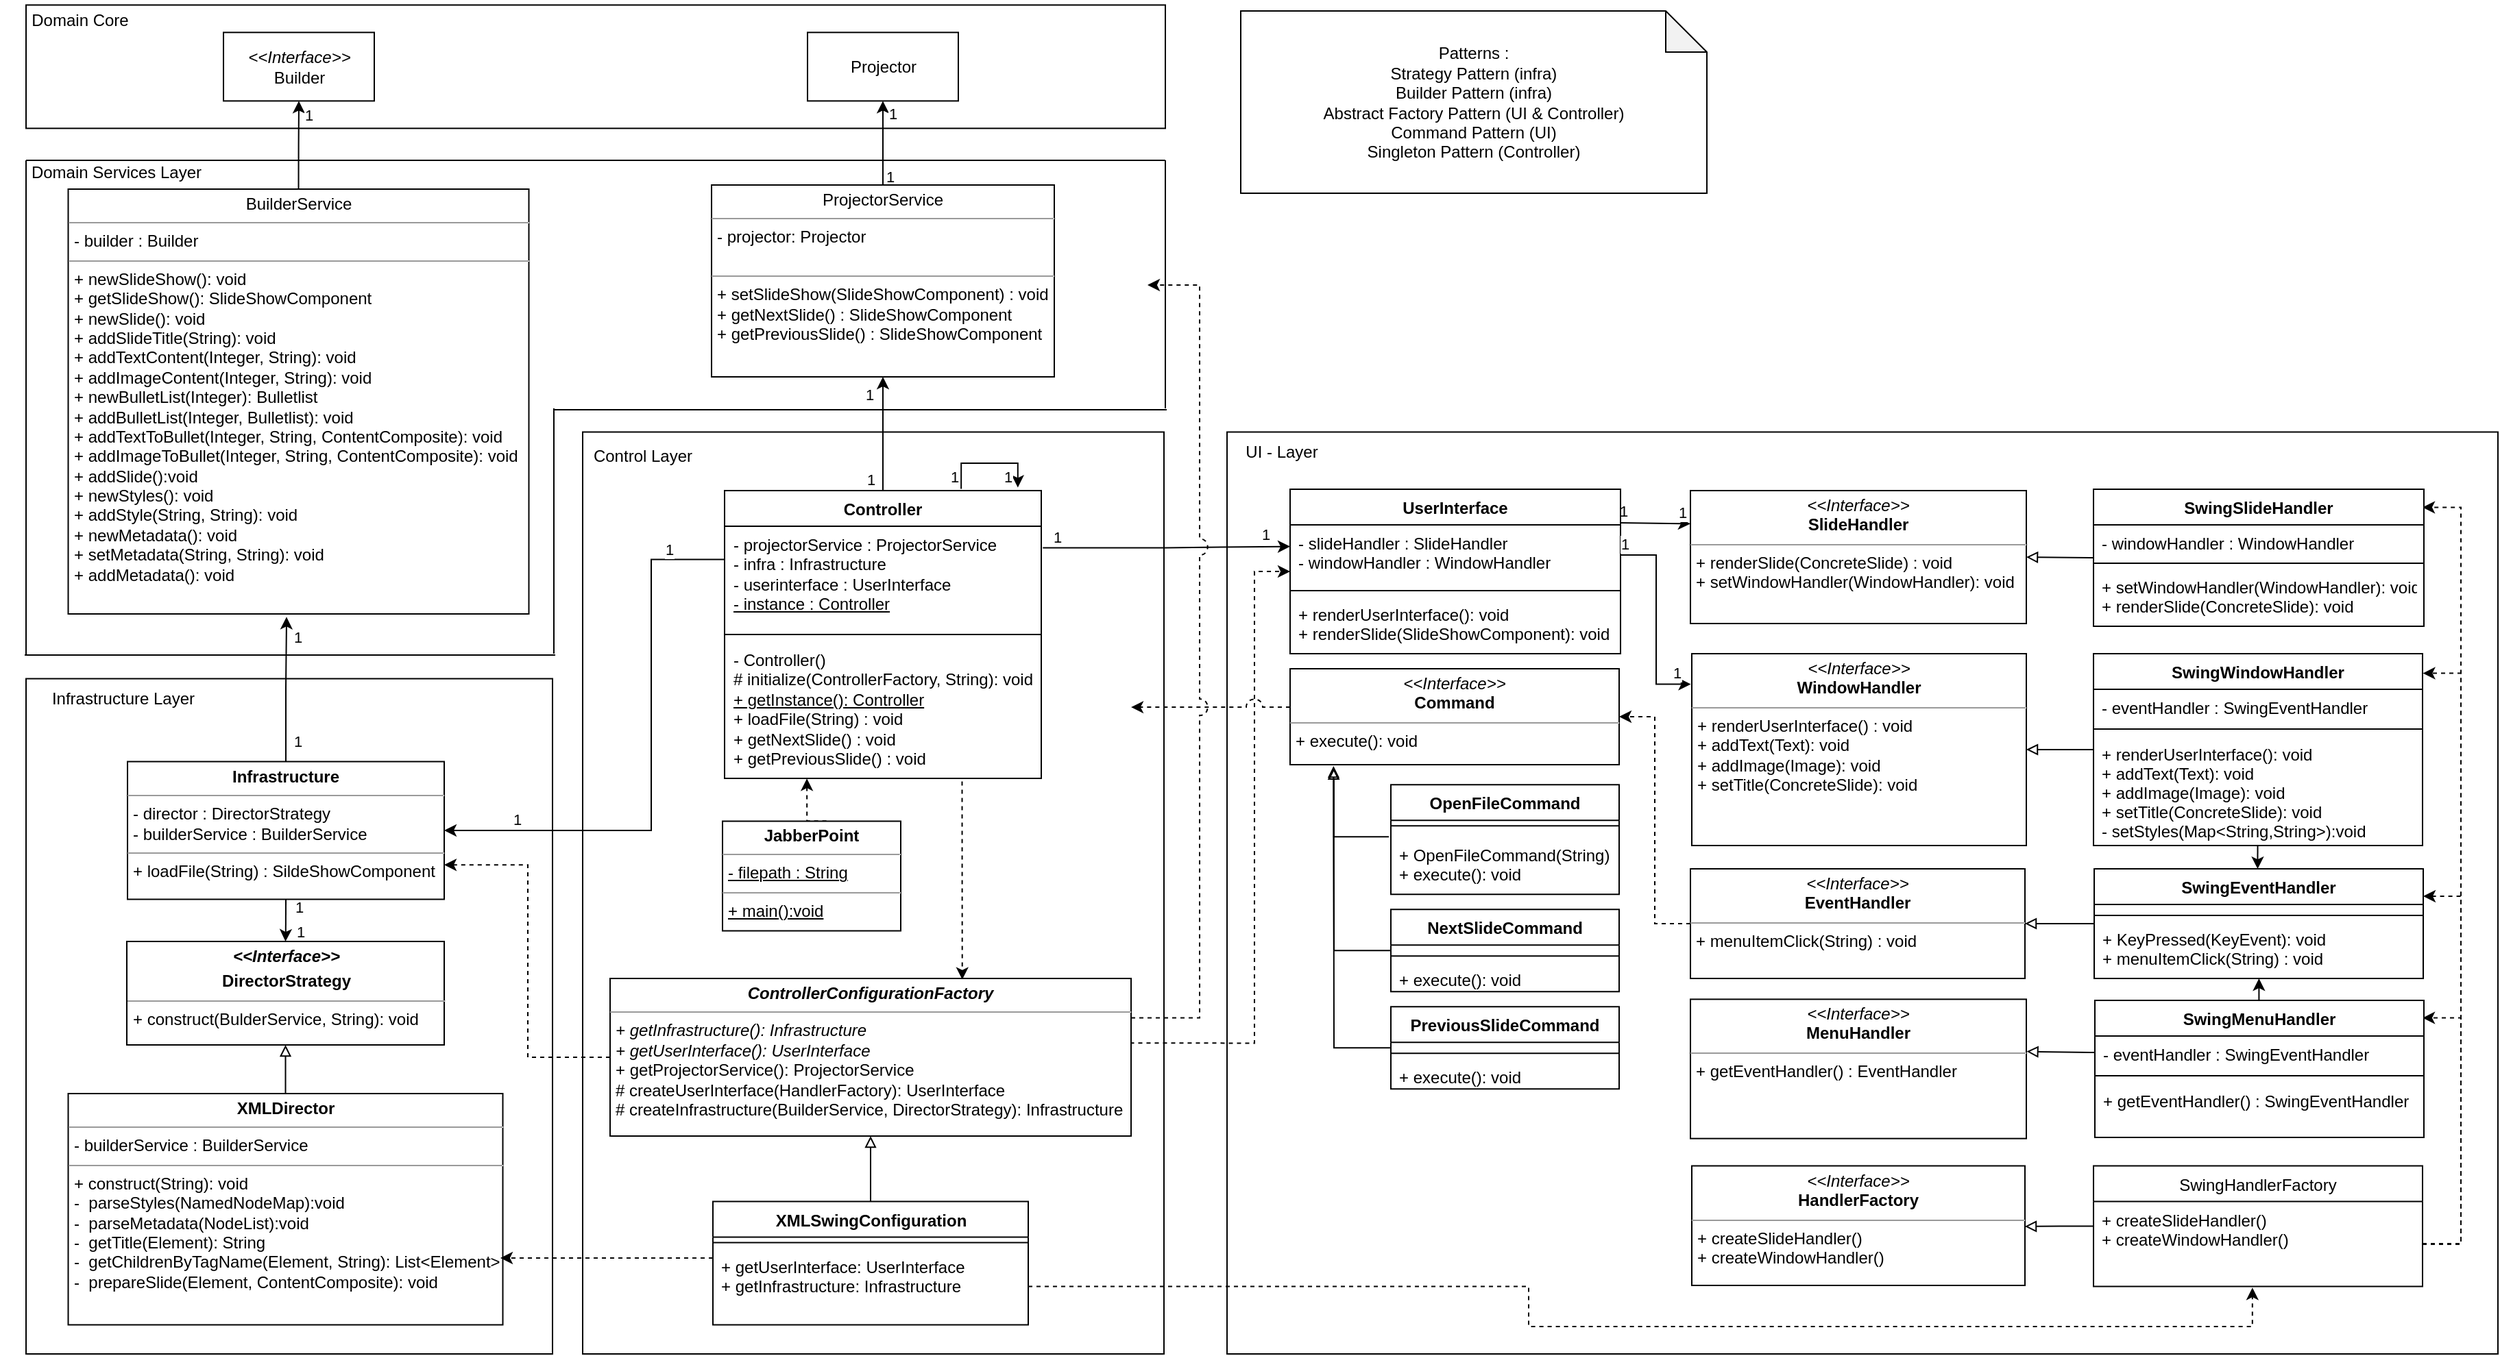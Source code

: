 <mxfile version="20.5.1" type="device"><diagram id="mF3JP67GUEm6fDHGaowB" name="Page-1"><mxGraphModel dx="2380" dy="1104" grid="1" gridSize="10" guides="1" tooltips="1" connect="1" arrows="1" fold="1" page="1" pageScale="1" pageWidth="1654" pageHeight="2336" math="0" shadow="0"><root><mxCell id="0"/><mxCell id="1" parent="0"/><mxCell id="utFskbSjJPzPxBJTLybc-5" value="" style="rounded=0;whiteSpace=wrap;html=1;" parent="1" vertex="1"><mxGeometry x="660" y="407.25" width="424" height="672.75" as="geometry"/></mxCell><mxCell id="5RUUczxLZr58IcCoSrDL-72" value="" style="rounded=0;whiteSpace=wrap;html=1;" parent="1" vertex="1"><mxGeometry x="1130" y="407.25" width="927" height="672.75" as="geometry"/></mxCell><mxCell id="5RUUczxLZr58IcCoSrDL-5" value="" style="rounded=0;whiteSpace=wrap;html=1;" parent="1" vertex="1"><mxGeometry x="254" y="95.67" width="831" height="90" as="geometry"/></mxCell><mxCell id="M1DCnOVMe1FgR4olCZar-16" value="" style="rounded=0;whiteSpace=wrap;html=1;" parent="1" vertex="1"><mxGeometry x="254" y="587.25" width="384" height="492.75" as="geometry"/></mxCell><mxCell id="if9F0GtxYKwciyiOkwO_-5" style="edgeStyle=orthogonalEdgeStyle;rounded=0;orthogonalLoop=1;jettySize=auto;html=1;entryX=0.474;entryY=1.007;entryDx=0;entryDy=0;exitX=0.5;exitY=0;exitDx=0;exitDy=0;entryPerimeter=0;" parent="1" source="M1DCnOVMe1FgR4olCZar-5" target="if9F0GtxYKwciyiOkwO_-2" edge="1"><mxGeometry relative="1" as="geometry"/></mxCell><mxCell id="utFskbSjJPzPxBJTLybc-41" value="1" style="edgeLabel;html=1;align=center;verticalAlign=middle;resizable=0;points=[];" parent="if9F0GtxYKwciyiOkwO_-5" vertex="1" connectable="0"><mxGeometry x="-0.713" relative="1" as="geometry"><mxPoint x="8" as="offset"/></mxGeometry></mxCell><mxCell id="utFskbSjJPzPxBJTLybc-42" value="1" style="edgeLabel;html=1;align=center;verticalAlign=middle;resizable=0;points=[];" parent="if9F0GtxYKwciyiOkwO_-5" vertex="1" connectable="0"><mxGeometry x="0.666" relative="1" as="geometry"><mxPoint x="8" y="-3" as="offset"/></mxGeometry></mxCell><mxCell id="9nQvy59TtEnE6RO0Bse6-16" style="edgeStyle=orthogonalEdgeStyle;rounded=0;orthogonalLoop=1;jettySize=auto;html=1;startArrow=none;startFill=0;endArrow=classic;endFill=1;exitX=0;exitY=0.328;exitDx=0;exitDy=0;entryX=1;entryY=0.5;entryDx=0;entryDy=0;exitPerimeter=0;" parent="1" source="M1DCnOVMe1FgR4olCZar-2" target="M1DCnOVMe1FgR4olCZar-5" edge="1"><mxGeometry relative="1" as="geometry"><Array as="points"><mxPoint x="710" y="500"/><mxPoint x="710" y="698"/></Array></mxGeometry></mxCell><mxCell id="utFskbSjJPzPxBJTLybc-22" value="1" style="edgeLabel;html=1;align=center;verticalAlign=middle;resizable=0;points=[];" parent="9nQvy59TtEnE6RO0Bse6-16" vertex="1" connectable="0"><mxGeometry x="-0.812" y="-1" relative="1" as="geometry"><mxPoint x="-3" y="-7" as="offset"/></mxGeometry></mxCell><mxCell id="utFskbSjJPzPxBJTLybc-23" value="1" style="edgeLabel;html=1;align=center;verticalAlign=middle;resizable=0;points=[];" parent="9nQvy59TtEnE6RO0Bse6-16" vertex="1" connectable="0"><mxGeometry x="0.737" relative="1" as="geometry"><mxPoint y="-8" as="offset"/></mxGeometry></mxCell><mxCell id="utFskbSjJPzPxBJTLybc-6" style="edgeStyle=orthogonalEdgeStyle;rounded=0;orthogonalLoop=1;jettySize=auto;html=1;entryX=0.5;entryY=1;entryDx=0;entryDy=0;endArrow=classic;endFill=1;exitX=0.5;exitY=0;exitDx=0;exitDy=0;" parent="1" source="M1DCnOVMe1FgR4olCZar-1" target="M1DCnOVMe1FgR4olCZar-18" edge="1"><mxGeometry relative="1" as="geometry"/></mxCell><mxCell id="utFskbSjJPzPxBJTLybc-43" value="1" style="edgeLabel;html=1;align=center;verticalAlign=middle;resizable=0;points=[];" parent="utFskbSjJPzPxBJTLybc-6" vertex="1" connectable="0"><mxGeometry x="-0.829" relative="1" as="geometry"><mxPoint x="-9" y="-1" as="offset"/></mxGeometry></mxCell><mxCell id="utFskbSjJPzPxBJTLybc-44" value="1" style="edgeLabel;html=1;align=center;verticalAlign=middle;resizable=0;points=[];" parent="utFskbSjJPzPxBJTLybc-6" vertex="1" connectable="0"><mxGeometry x="0.463" y="-1" relative="1" as="geometry"><mxPoint x="-11" y="-10" as="offset"/></mxGeometry></mxCell><mxCell id="JbOSwFMIoo-16J5oYQy2-57" style="edgeStyle=orthogonalEdgeStyle;rounded=0;jumpStyle=none;jumpSize=12;orthogonalLoop=1;jettySize=auto;html=1;entryX=0.676;entryY=0.007;entryDx=0;entryDy=0;dashed=1;startArrow=none;startFill=0;endArrow=classic;endFill=1;exitX=0.75;exitY=1.023;exitDx=0;exitDy=0;exitPerimeter=0;entryPerimeter=0;" parent="1" source="M1DCnOVMe1FgR4olCZar-4" target="utFskbSjJPzPxBJTLybc-76" edge="1"><mxGeometry relative="1" as="geometry"><Array as="points"><mxPoint x="937" y="732"/><mxPoint x="937" y="732"/></Array></mxGeometry></mxCell><mxCell id="M1DCnOVMe1FgR4olCZar-1" value="Controller" style="swimlane;fontStyle=1;align=center;verticalAlign=top;childLayout=stackLayout;horizontal=1;startSize=26;horizontalStack=0;resizeParent=1;resizeParentMax=0;resizeLast=0;collapsible=1;marginBottom=0;" parent="1" vertex="1"><mxGeometry x="763.5" y="450" width="231" height="210" as="geometry"/></mxCell><mxCell id="M1DCnOVMe1FgR4olCZar-2" value="- projectorService : ProjectorService&lt;br&gt;- infra : Infrastructure&lt;br&gt;- userinterface : UserInterface&lt;br&gt;&lt;u&gt;- instance : Controller&lt;/u&gt;" style="text;strokeColor=none;fillColor=none;align=left;verticalAlign=top;spacingLeft=4;spacingRight=4;overflow=hidden;rotatable=0;points=[[0,0.5],[1,0.5]];portConstraint=eastwest;fontStyle=0;html=1;" parent="M1DCnOVMe1FgR4olCZar-1" vertex="1"><mxGeometry y="26" width="231" height="74" as="geometry"/></mxCell><mxCell id="M1DCnOVMe1FgR4olCZar-3" value="" style="line;strokeWidth=1;fillColor=none;align=left;verticalAlign=middle;spacingTop=-1;spacingLeft=3;spacingRight=3;rotatable=0;labelPosition=right;points=[];portConstraint=eastwest;strokeColor=inherit;" parent="M1DCnOVMe1FgR4olCZar-1" vertex="1"><mxGeometry y="100" width="231" height="10" as="geometry"/></mxCell><mxCell id="M1DCnOVMe1FgR4olCZar-4" value="- Controller()&lt;br&gt;# initialize(ControllerFactory, String): void&lt;br&gt;&lt;u&gt;+ getInstance(): Controller&lt;/u&gt;&lt;br&gt;+ loadFile(String) : void&lt;br&gt;+ getNextSlide() : void&lt;br&gt;+ getPreviousSlide() : void" style="text;strokeColor=none;fillColor=none;align=left;verticalAlign=top;spacingLeft=4;spacingRight=4;overflow=hidden;rotatable=0;points=[[0,0.5],[1,0.5]];portConstraint=eastwest;html=1;" parent="M1DCnOVMe1FgR4olCZar-1" vertex="1"><mxGeometry y="110" width="231" height="100" as="geometry"/></mxCell><mxCell id="JbOSwFMIoo-16J5oYQy2-46" style="edgeStyle=orthogonalEdgeStyle;rounded=0;jumpStyle=arc;jumpSize=12;orthogonalLoop=1;jettySize=auto;html=1;entryX=0.5;entryY=0;entryDx=0;entryDy=0;startArrow=none;startFill=0;endArrow=classic;endFill=1;" parent="1" source="M1DCnOVMe1FgR4olCZar-5" target="if9F0GtxYKwciyiOkwO_-6" edge="1"><mxGeometry relative="1" as="geometry"/></mxCell><mxCell id="JbOSwFMIoo-16J5oYQy2-47" value="1" style="edgeLabel;html=1;align=center;verticalAlign=middle;resizable=0;points=[];" parent="JbOSwFMIoo-16J5oYQy2-46" vertex="1" connectable="0"><mxGeometry x="-0.66" relative="1" as="geometry"><mxPoint x="9" as="offset"/></mxGeometry></mxCell><mxCell id="JbOSwFMIoo-16J5oYQy2-48" value="1" style="edgeLabel;html=1;align=center;verticalAlign=middle;resizable=0;points=[];" parent="JbOSwFMIoo-16J5oYQy2-46" vertex="1" connectable="0"><mxGeometry x="0.558" relative="1" as="geometry"><mxPoint x="10" as="offset"/></mxGeometry></mxCell><mxCell id="M1DCnOVMe1FgR4olCZar-5" value="&lt;p style=&quot;margin:0px;margin-top:4px;text-align:center;&quot;&gt;&lt;b&gt;Infrastructure&lt;/b&gt;&lt;/p&gt;&lt;hr size=&quot;1&quot;&gt;&lt;p style=&quot;margin:0px;margin-left:4px;&quot;&gt;- director : DirectorStrategy&lt;br&gt;&lt;/p&gt;&lt;p style=&quot;margin:0px;margin-left:4px;&quot;&gt;- builderService : BuilderService&lt;br style=&quot;padding: 0px; margin: 0px;&quot;&gt;&lt;/p&gt;&lt;hr size=&quot;1&quot;&gt;&lt;p style=&quot;margin:0px;margin-left:4px;&quot;&gt;&lt;span style=&quot;background-color: initial;&quot;&gt;+ loadFile(String) : SildeShowComponent&lt;/span&gt;&lt;/p&gt;&lt;p style=&quot;margin:0px;margin-left:4px;&quot;&gt;&lt;br&gt;&lt;/p&gt;&lt;p style=&quot;margin:0px;margin-left:4px;&quot;&gt;&lt;br&gt;&lt;/p&gt;" style="verticalAlign=top;align=left;overflow=fill;fontSize=12;fontFamily=Helvetica;html=1;" parent="1" vertex="1"><mxGeometry x="328" y="647.75" width="231" height="100.5" as="geometry"/></mxCell><mxCell id="M1DCnOVMe1FgR4olCZar-17" value="Infrastructure Layer" style="text;html=1;strokeColor=none;fillColor=none;align=center;verticalAlign=middle;whiteSpace=wrap;rounded=0;" parent="1" vertex="1"><mxGeometry x="240" y="587.25" width="170" height="30" as="geometry"/></mxCell><mxCell id="M1DCnOVMe1FgR4olCZar-29" style="edgeStyle=orthogonalEdgeStyle;rounded=0;orthogonalLoop=1;jettySize=auto;html=1;endArrow=classic;endFill=1;exitX=0.5;exitY=0;exitDx=0;exitDy=0;entryX=0.5;entryY=1;entryDx=0;entryDy=0;" parent="1" source="M1DCnOVMe1FgR4olCZar-18" target="M1DCnOVMe1FgR4olCZar-28" edge="1"><mxGeometry relative="1" as="geometry"><Array as="points"/></mxGeometry></mxCell><mxCell id="utFskbSjJPzPxBJTLybc-58" value="1" style="edgeLabel;html=1;align=center;verticalAlign=middle;resizable=0;points=[];" parent="M1DCnOVMe1FgR4olCZar-29" vertex="1" connectable="0"><mxGeometry x="-0.719" relative="1" as="geometry"><mxPoint x="5" y="2" as="offset"/></mxGeometry></mxCell><mxCell id="utFskbSjJPzPxBJTLybc-59" value="1" style="edgeLabel;html=1;align=center;verticalAlign=middle;resizable=0;points=[];" parent="M1DCnOVMe1FgR4olCZar-29" vertex="1" connectable="0"><mxGeometry x="0.704" y="-1" relative="1" as="geometry"><mxPoint x="6" as="offset"/></mxGeometry></mxCell><mxCell id="M1DCnOVMe1FgR4olCZar-18" value="&lt;p style=&quot;margin:0px;margin-top:4px;text-align:center;&quot;&gt;ProjectorService&lt;/p&gt;&lt;hr size=&quot;1&quot;&gt;&lt;p style=&quot;margin:0px;margin-left:4px;&quot;&gt;- projector: Projector&lt;/p&gt;&lt;p style=&quot;margin:0px;margin-left:4px;&quot;&gt;&lt;br&gt;&lt;/p&gt;&lt;hr size=&quot;1&quot;&gt;&lt;p style=&quot;margin:0px;margin-left:4px;&quot;&gt;+ setSlideShow(SlideShowComponent) : void&lt;/p&gt;&lt;p style=&quot;margin:0px;margin-left:4px;&quot;&gt;+ getNextSlide() : SlideShowComponent&lt;/p&gt;&lt;p style=&quot;margin:0px;margin-left:4px;&quot;&gt;+ getPreviousSlide() : SlideShowComponent&lt;/p&gt;" style="verticalAlign=top;align=left;overflow=fill;fontSize=12;fontFamily=Helvetica;html=1;" parent="1" vertex="1"><mxGeometry x="754" y="227" width="250" height="140" as="geometry"/></mxCell><mxCell id="M1DCnOVMe1FgR4olCZar-27" value="Domain Services Layer" style="text;html=1;strokeColor=none;fillColor=none;align=center;verticalAlign=middle;whiteSpace=wrap;rounded=0;" parent="1" vertex="1"><mxGeometry x="235" y="203" width="170" height="30" as="geometry"/></mxCell><mxCell id="M1DCnOVMe1FgR4olCZar-28" value="Projector" style="html=1;" parent="1" vertex="1"><mxGeometry x="824" y="115.67" width="110" height="50" as="geometry"/></mxCell><mxCell id="5RUUczxLZr58IcCoSrDL-1" value="&lt;i&gt;&amp;lt;&amp;lt;Interface&amp;gt;&amp;gt;&lt;/i&gt;&lt;br&gt;Builder" style="html=1;" parent="1" vertex="1"><mxGeometry x="398" y="115.67" width="110" height="50" as="geometry"/></mxCell><mxCell id="5RUUczxLZr58IcCoSrDL-6" value="Domain Core" style="text;html=1;strokeColor=none;fillColor=none;align=center;verticalAlign=middle;whiteSpace=wrap;rounded=0;" parent="1" vertex="1"><mxGeometry x="246" y="92" width="95" height="30" as="geometry"/></mxCell><mxCell id="JbOSwFMIoo-16J5oYQy2-28" style="edgeStyle=orthogonalEdgeStyle;rounded=0;jumpStyle=arc;jumpSize=10;orthogonalLoop=1;jettySize=auto;html=1;entryX=0;entryY=0.25;entryDx=0;entryDy=0;startArrow=none;startFill=0;endArrow=classic;endFill=1;exitX=0.996;exitY=-0.034;exitDx=0;exitDy=0;exitPerimeter=0;" parent="1" source="5RUUczxLZr58IcCoSrDL-8" target="9nQvy59TtEnE6RO0Bse6-22" edge="1"><mxGeometry relative="1" as="geometry"/></mxCell><mxCell id="JbOSwFMIoo-16J5oYQy2-29" value="1" style="edgeLabel;html=1;align=center;verticalAlign=middle;resizable=0;points=[];" parent="JbOSwFMIoo-16J5oYQy2-28" vertex="1" connectable="0"><mxGeometry x="-0.831" y="1" relative="1" as="geometry"><mxPoint x="-2" y="-8" as="offset"/></mxGeometry></mxCell><mxCell id="JbOSwFMIoo-16J5oYQy2-30" value="1" style="edgeLabel;html=1;align=center;verticalAlign=middle;resizable=0;points=[];" parent="JbOSwFMIoo-16J5oYQy2-28" vertex="1" connectable="0"><mxGeometry x="0.646" relative="1" as="geometry"><mxPoint x="3" y="-9" as="offset"/></mxGeometry></mxCell><mxCell id="5RUUczxLZr58IcCoSrDL-7" value="UserInterface" style="swimlane;fontStyle=1;align=center;verticalAlign=top;childLayout=stackLayout;horizontal=1;startSize=26;horizontalStack=0;resizeParent=1;resizeParentMax=0;resizeLast=0;collapsible=1;marginBottom=0;" parent="1" vertex="1"><mxGeometry x="1176" y="449" width="241" height="120" as="geometry"/></mxCell><mxCell id="5RUUczxLZr58IcCoSrDL-8" value="- slideHandler : SlideHandler&#10;- windowHandler : WindowHandler" style="text;strokeColor=none;fillColor=none;align=left;verticalAlign=top;spacingLeft=4;spacingRight=4;overflow=hidden;rotatable=0;points=[[0,0.5],[1,0.5]];portConstraint=eastwest;" parent="5RUUczxLZr58IcCoSrDL-7" vertex="1"><mxGeometry y="26" width="241" height="44" as="geometry"/></mxCell><mxCell id="5RUUczxLZr58IcCoSrDL-9" value="" style="line;strokeWidth=1;fillColor=none;align=left;verticalAlign=middle;spacingTop=-1;spacingLeft=3;spacingRight=3;rotatable=0;labelPosition=right;points=[];portConstraint=eastwest;strokeColor=inherit;" parent="5RUUczxLZr58IcCoSrDL-7" vertex="1"><mxGeometry y="70" width="241" height="8" as="geometry"/></mxCell><mxCell id="5RUUczxLZr58IcCoSrDL-10" value="+ renderUserInterface(): void&#10;+ renderSlide(SlideShowComponent): void" style="text;strokeColor=none;fillColor=none;align=left;verticalAlign=top;spacingLeft=4;spacingRight=4;overflow=hidden;rotatable=0;points=[[0,0.5],[1,0.5]];portConstraint=eastwest;" parent="5RUUczxLZr58IcCoSrDL-7" vertex="1"><mxGeometry y="78" width="241" height="42" as="geometry"/></mxCell><mxCell id="5RUUczxLZr58IcCoSrDL-21" style="edgeStyle=orthogonalEdgeStyle;rounded=0;orthogonalLoop=1;jettySize=auto;html=1;entryX=1;entryY=0.5;entryDx=0;entryDy=0;endArrow=classic;endFill=1;exitX=0;exitY=0.5;exitDx=0;exitDy=0;dashed=1;" parent="1" source="9nQvy59TtEnE6RO0Bse6-23" target="5RUUczxLZr58IcCoSrDL-20" edge="1"><mxGeometry relative="1" as="geometry"><mxPoint x="1396.5" y="1146.88" as="sourcePoint"/></mxGeometry></mxCell><mxCell id="5RUUczxLZr58IcCoSrDL-51" style="edgeStyle=orthogonalEdgeStyle;rounded=0;orthogonalLoop=1;jettySize=auto;html=1;entryX=1;entryY=0.5;entryDx=0;entryDy=0;startArrow=none;startFill=0;endArrow=block;endFill=0;" parent="1" source="5RUUczxLZr58IcCoSrDL-15" target="9nQvy59TtEnE6RO0Bse6-23" edge="1"><mxGeometry relative="1" as="geometry"><mxPoint x="1464.5" y="952.13" as="targetPoint"/></mxGeometry></mxCell><mxCell id="5RUUczxLZr58IcCoSrDL-15" value="SwingEventHandler" style="swimlane;fontStyle=1;align=center;verticalAlign=top;childLayout=stackLayout;horizontal=1;startSize=26;horizontalStack=0;resizeParent=1;resizeParentMax=0;resizeLast=0;collapsible=1;marginBottom=0;" parent="1" vertex="1"><mxGeometry x="1762.5" y="726.0" width="240" height="80" as="geometry"/></mxCell><mxCell id="5RUUczxLZr58IcCoSrDL-16" value=" " style="text;strokeColor=none;fillColor=none;align=left;verticalAlign=top;spacingLeft=4;spacingRight=4;overflow=hidden;rotatable=0;points=[[0,0.5],[1,0.5]];portConstraint=eastwest;" parent="5RUUczxLZr58IcCoSrDL-15" vertex="1"><mxGeometry y="26" width="240" height="4" as="geometry"/></mxCell><mxCell id="5RUUczxLZr58IcCoSrDL-17" value="" style="line;strokeWidth=1;fillColor=none;align=left;verticalAlign=middle;spacingTop=-1;spacingLeft=3;spacingRight=3;rotatable=0;labelPosition=right;points=[];portConstraint=eastwest;strokeColor=inherit;" parent="5RUUczxLZr58IcCoSrDL-15" vertex="1"><mxGeometry y="30" width="240" height="8" as="geometry"/></mxCell><mxCell id="5RUUczxLZr58IcCoSrDL-18" value="+ KeyPressed(KeyEvent): void&#10;+ menuItemClick(String) : void" style="text;strokeColor=none;fillColor=none;align=left;verticalAlign=top;spacingLeft=4;spacingRight=4;overflow=hidden;rotatable=0;points=[[0,0.5],[1,0.5]];portConstraint=eastwest;" parent="5RUUczxLZr58IcCoSrDL-15" vertex="1"><mxGeometry y="38" width="240" height="42" as="geometry"/></mxCell><mxCell id="5RUUczxLZr58IcCoSrDL-20" value="&lt;p style=&quot;margin:0px;margin-top:4px;text-align:center;&quot;&gt;&lt;i&gt;&amp;lt;&amp;lt;Interface&amp;gt;&amp;gt;&lt;/i&gt;&lt;br&gt;&lt;b&gt;Command&lt;/b&gt;&lt;/p&gt;&lt;hr size=&quot;1&quot;&gt;&lt;p style=&quot;margin:0px;margin-left:4px;&quot;&gt;&lt;/p&gt;&lt;p style=&quot;margin:0px;margin-left:4px;&quot;&gt;+ execute(): void&lt;/p&gt;" style="verticalAlign=top;align=left;overflow=fill;fontSize=12;fontFamily=Helvetica;html=1;" parent="1" vertex="1"><mxGeometry x="1176" y="580" width="240" height="70" as="geometry"/></mxCell><mxCell id="JbOSwFMIoo-16J5oYQy2-44" style="edgeStyle=orthogonalEdgeStyle;rounded=0;jumpStyle=arc;jumpSize=12;orthogonalLoop=1;jettySize=auto;html=1;startArrow=none;startFill=0;endArrow=block;endFill=0;entryX=0.132;entryY=1.014;entryDx=0;entryDy=0;entryPerimeter=0;" parent="1" source="5RUUczxLZr58IcCoSrDL-22" target="5RUUczxLZr58IcCoSrDL-20" edge="1"><mxGeometry relative="1" as="geometry"><Array as="points"><mxPoint x="1208" y="786"/><mxPoint x="1208" y="703"/><mxPoint x="1208" y="703"/></Array></mxGeometry></mxCell><mxCell id="5RUUczxLZr58IcCoSrDL-22" value="NextSlideCommand" style="swimlane;fontStyle=1;align=center;verticalAlign=top;childLayout=stackLayout;horizontal=1;startSize=26;horizontalStack=0;resizeParent=1;resizeParentMax=0;resizeLast=0;collapsible=1;marginBottom=0;" parent="1" vertex="1"><mxGeometry x="1249.5" y="755.63" width="166.5" height="60" as="geometry"/></mxCell><mxCell id="5RUUczxLZr58IcCoSrDL-23" value=" " style="text;strokeColor=none;fillColor=none;align=left;verticalAlign=top;spacingLeft=4;spacingRight=4;overflow=hidden;rotatable=0;points=[[0,0.5],[1,0.5]];portConstraint=eastwest;" parent="5RUUczxLZr58IcCoSrDL-22" vertex="1"><mxGeometry y="26" width="166.5" height="4" as="geometry"/></mxCell><mxCell id="5RUUczxLZr58IcCoSrDL-24" value="" style="line;strokeWidth=1;fillColor=none;align=left;verticalAlign=middle;spacingTop=-1;spacingLeft=3;spacingRight=3;rotatable=0;labelPosition=right;points=[];portConstraint=eastwest;strokeColor=inherit;" parent="5RUUczxLZr58IcCoSrDL-22" vertex="1"><mxGeometry y="30" width="166.5" height="8" as="geometry"/></mxCell><mxCell id="5RUUczxLZr58IcCoSrDL-25" value="+ execute(): void" style="text;strokeColor=none;fillColor=none;align=left;verticalAlign=top;spacingLeft=4;spacingRight=4;overflow=hidden;rotatable=0;points=[[0,0.5],[1,0.5]];portConstraint=eastwest;" parent="5RUUczxLZr58IcCoSrDL-22" vertex="1"><mxGeometry y="38" width="166.5" height="22" as="geometry"/></mxCell><mxCell id="JbOSwFMIoo-16J5oYQy2-34" style="edgeStyle=orthogonalEdgeStyle;rounded=0;jumpStyle=arc;jumpSize=12;orthogonalLoop=1;jettySize=auto;html=1;entryX=1;entryY=0.5;entryDx=0;entryDy=0;startArrow=none;startFill=0;endArrow=block;endFill=0;" parent="1" source="5RUUczxLZr58IcCoSrDL-56" target="9nQvy59TtEnE6RO0Bse6-21" edge="1"><mxGeometry relative="1" as="geometry"/></mxCell><mxCell id="JbOSwFMIoo-16J5oYQy2-50" style="edgeStyle=orthogonalEdgeStyle;rounded=0;jumpStyle=arc;jumpSize=12;orthogonalLoop=1;jettySize=auto;html=1;startArrow=none;startFill=0;endArrow=classic;endFill=1;entryX=0.833;entryY=0.466;entryDx=0;entryDy=0;entryPerimeter=0;exitX=0.499;exitY=0.998;exitDx=0;exitDy=0;exitPerimeter=0;" parent="1" source="5RUUczxLZr58IcCoSrDL-59" edge="1"><mxGeometry relative="1" as="geometry"><mxPoint x="1884.005" y="705" as="sourcePoint"/><mxPoint x="1881.7" y="726.072" as="targetPoint"/></mxGeometry></mxCell><mxCell id="5RUUczxLZr58IcCoSrDL-56" value="SwingWindowHandler" style="swimlane;fontStyle=1;align=center;verticalAlign=top;childLayout=stackLayout;horizontal=1;startSize=26;horizontalStack=0;resizeParent=1;resizeParentMax=0;resizeLast=0;collapsible=1;marginBottom=0;" parent="1" vertex="1"><mxGeometry x="1762" y="569" width="240" height="140" as="geometry"/></mxCell><mxCell id="5RUUczxLZr58IcCoSrDL-57" value="- eventHandler : SwingEventHandler " style="text;strokeColor=none;fillColor=none;align=left;verticalAlign=top;spacingLeft=4;spacingRight=4;overflow=hidden;rotatable=0;points=[[0,0.5],[1,0.5]];portConstraint=eastwest;" parent="5RUUczxLZr58IcCoSrDL-56" vertex="1"><mxGeometry y="26" width="240" height="24" as="geometry"/></mxCell><mxCell id="5RUUczxLZr58IcCoSrDL-58" value="" style="line;strokeWidth=1;fillColor=none;align=left;verticalAlign=middle;spacingTop=-1;spacingLeft=3;spacingRight=3;rotatable=0;labelPosition=right;points=[];portConstraint=eastwest;strokeColor=inherit;" parent="5RUUczxLZr58IcCoSrDL-56" vertex="1"><mxGeometry y="50" width="240" height="10" as="geometry"/></mxCell><mxCell id="5RUUczxLZr58IcCoSrDL-59" value="+ renderUserInterface(): void&#10;+ addText(Text): void&#10;+ addImage(Image): void&#10;+ setTitle(ConcreteSlide): void&#10;- setStyles(Map&lt;String,String&gt;):void&#10;&#10;" style="text;strokeColor=none;fillColor=none;align=left;verticalAlign=top;spacingLeft=4;spacingRight=4;overflow=hidden;rotatable=0;points=[[0,0.5],[1,0.5]];portConstraint=eastwest;" parent="5RUUczxLZr58IcCoSrDL-56" vertex="1"><mxGeometry y="60" width="240" height="80" as="geometry"/></mxCell><mxCell id="JbOSwFMIoo-16J5oYQy2-45" style="edgeStyle=orthogonalEdgeStyle;rounded=0;jumpStyle=arc;jumpSize=12;orthogonalLoop=1;jettySize=auto;html=1;startArrow=none;startFill=0;endArrow=block;endFill=0;entryX=0.132;entryY=1.033;entryDx=0;entryDy=0;entryPerimeter=0;" parent="1" source="5RUUczxLZr58IcCoSrDL-65" target="5RUUczxLZr58IcCoSrDL-20" edge="1"><mxGeometry relative="1" as="geometry"><Array as="points"><mxPoint x="1208" y="857"/><mxPoint x="1208" y="738"/><mxPoint x="1208" y="738"/></Array></mxGeometry></mxCell><mxCell id="5RUUczxLZr58IcCoSrDL-65" value="PreviousSlideCommand" style="swimlane;fontStyle=1;align=center;verticalAlign=top;childLayout=stackLayout;horizontal=1;startSize=26;horizontalStack=0;resizeParent=1;resizeParentMax=0;resizeLast=0;collapsible=1;marginBottom=0;" parent="1" vertex="1"><mxGeometry x="1249.5" y="826.63" width="166.5" height="60" as="geometry"/></mxCell><mxCell id="5RUUczxLZr58IcCoSrDL-66" value=" " style="text;strokeColor=none;fillColor=none;align=left;verticalAlign=top;spacingLeft=4;spacingRight=4;overflow=hidden;rotatable=0;points=[[0,0.5],[1,0.5]];portConstraint=eastwest;" parent="5RUUczxLZr58IcCoSrDL-65" vertex="1"><mxGeometry y="26" width="166.5" height="4" as="geometry"/></mxCell><mxCell id="5RUUczxLZr58IcCoSrDL-67" value="" style="line;strokeWidth=1;fillColor=none;align=left;verticalAlign=middle;spacingTop=-1;spacingLeft=3;spacingRight=3;rotatable=0;labelPosition=right;points=[];portConstraint=eastwest;strokeColor=inherit;" parent="5RUUczxLZr58IcCoSrDL-65" vertex="1"><mxGeometry y="30" width="166.5" height="8" as="geometry"/></mxCell><mxCell id="5RUUczxLZr58IcCoSrDL-68" value="+ execute(): void" style="text;strokeColor=none;fillColor=none;align=left;verticalAlign=top;spacingLeft=4;spacingRight=4;overflow=hidden;rotatable=0;points=[[0,0.5],[1,0.5]];portConstraint=eastwest;" parent="5RUUczxLZr58IcCoSrDL-65" vertex="1"><mxGeometry y="38" width="166.5" height="22" as="geometry"/></mxCell><mxCell id="5RUUczxLZr58IcCoSrDL-73" value="UI - Layer" style="text;html=1;strokeColor=none;fillColor=none;align=center;verticalAlign=middle;whiteSpace=wrap;rounded=0;" parent="1" vertex="1"><mxGeometry x="1140" y="407.25" width="60" height="30" as="geometry"/></mxCell><mxCell id="if9F0GtxYKwciyiOkwO_-3" style="edgeStyle=orthogonalEdgeStyle;rounded=0;orthogonalLoop=1;jettySize=auto;html=1;exitX=0.5;exitY=0;exitDx=0;exitDy=0;entryX=0.5;entryY=1;entryDx=0;entryDy=0;" parent="1" source="if9F0GtxYKwciyiOkwO_-2" target="5RUUczxLZr58IcCoSrDL-1" edge="1"><mxGeometry relative="1" as="geometry"><mxPoint x="652.921" y="228.88" as="sourcePoint"/><mxPoint x="652.5" y="157" as="targetPoint"/></mxGeometry></mxCell><mxCell id="utFskbSjJPzPxBJTLybc-60" value="1" style="edgeLabel;html=1;align=center;verticalAlign=middle;resizable=0;points=[];" parent="if9F0GtxYKwciyiOkwO_-3" vertex="1" connectable="0"><mxGeometry x="-0.768" relative="1" as="geometry"><mxPoint x="7" y="28" as="offset"/></mxGeometry></mxCell><mxCell id="utFskbSjJPzPxBJTLybc-61" value="1" style="edgeLabel;html=1;align=center;verticalAlign=middle;resizable=0;points=[];" parent="if9F0GtxYKwciyiOkwO_-3" vertex="1" connectable="0"><mxGeometry x="0.737" y="-1" relative="1" as="geometry"><mxPoint x="6" y="2" as="offset"/></mxGeometry></mxCell><mxCell id="if9F0GtxYKwciyiOkwO_-2" value="&lt;p style=&quot;margin:0px;margin-top:4px;text-align:center;&quot;&gt;BuilderService&lt;/p&gt;&lt;hr size=&quot;1&quot;&gt;&lt;p style=&quot;margin:0px;margin-left:4px;&quot;&gt;- builder : Builder&lt;/p&gt;&lt;hr size=&quot;1&quot;&gt;&lt;p style=&quot;margin:0px;margin-left:4px;&quot;&gt;&lt;span style=&quot;background-color: initial;&quot;&gt;+ newSlideShow(): void&lt;/span&gt;&lt;br&gt;&lt;/p&gt;&lt;p style=&quot;margin: 0px 0px 0px 4px;&quot;&gt;+ getSlideShow(): SlideShowComponent&lt;br&gt;&lt;/p&gt;&lt;p style=&quot;margin: 0px 0px 0px 4px;&quot;&gt;&lt;span style=&quot;background-color: initial;&quot;&gt;+ newSlide(): void&lt;/span&gt;&lt;/p&gt;&lt;p style=&quot;margin: 0px 0px 0px 4px;&quot;&gt;&lt;span style=&quot;background-color: initial;&quot;&gt;+ addSlideTitle(String): void&lt;/span&gt;&lt;/p&gt;&lt;p style=&quot;margin: 0px 0px 0px 4px;&quot;&gt;&lt;span style=&quot;background-color: initial;&quot;&gt;+ addTextContent(Integer, String): void&lt;/span&gt;&lt;/p&gt;&lt;p style=&quot;margin: 0px 0px 0px 4px;&quot;&gt;+ addImageContent(Integer, String): void&lt;span style=&quot;background-color: initial;&quot;&gt;&lt;br&gt;&lt;/span&gt;&lt;/p&gt;&lt;p style=&quot;margin: 0px 0px 0px 4px;&quot;&gt;&lt;span style=&quot;background-color: initial;&quot;&gt;+ newBulletList(Integer): Bulletlist&lt;/span&gt;&lt;/p&gt;&lt;p style=&quot;margin: 0px 0px 0px 4px;&quot;&gt;&lt;span style=&quot;background-color: initial;&quot;&gt;+ addBulletList(Integer, Bulletlist): void&lt;/span&gt;&lt;/p&gt;&lt;p style=&quot;margin: 0px 0px 0px 4px;&quot;&gt;&lt;span style=&quot;background-color: initial;&quot;&gt;+ addTextToBullet(Integer, String, ContentComposite): void&lt;/span&gt;&lt;/p&gt;&lt;p style=&quot;margin: 0px 0px 0px 4px;&quot;&gt;&lt;span style=&quot;background-color: initial;&quot;&gt;+ addImageToBullet(Integer, String, ContentComposite): void&lt;/span&gt;&lt;/p&gt;&lt;p style=&quot;margin: 0px 0px 0px 4px;&quot;&gt;&lt;span style=&quot;background-color: initial;&quot;&gt;+ addSlide():void&lt;/span&gt;&lt;br&gt;&lt;/p&gt;&lt;p style=&quot;margin: 0px 0px 0px 4px;&quot;&gt;&lt;span style=&quot;background-color: initial;&quot;&gt;+ newStyles(): void&lt;/span&gt;&lt;/p&gt;&lt;p style=&quot;margin: 0px 0px 0px 4px;&quot;&gt;&lt;span style=&quot;background-color: initial;&quot;&gt;+ addStyle(String, String): void&lt;/span&gt;&lt;/p&gt;&lt;p style=&quot;margin: 0px 0px 0px 4px;&quot;&gt;&lt;span style=&quot;background-color: initial;&quot;&gt;+ newMetadata(): void&lt;/span&gt;&lt;/p&gt;&lt;p style=&quot;margin: 0px 0px 0px 4px;&quot;&gt;&lt;span style=&quot;background-color: initial;&quot;&gt;+ setMetadata(String, String): void&lt;/span&gt;&lt;/p&gt;&lt;p style=&quot;margin: 0px 0px 0px 4px;&quot;&gt;&lt;span style=&quot;background-color: initial;&quot;&gt;+ addMetadata(): void&lt;/span&gt;&lt;/p&gt;&lt;p style=&quot;margin: 0px 0px 0px 4px;&quot;&gt;&lt;br&gt;&lt;/p&gt;" style="verticalAlign=top;align=left;overflow=fill;fontSize=12;fontFamily=Helvetica;html=1;" parent="1" vertex="1"><mxGeometry x="284.75" y="230" width="336" height="310" as="geometry"/></mxCell><mxCell id="if9F0GtxYKwciyiOkwO_-6" value="&lt;p style=&quot;margin:0px;margin-top:4px;text-align:center;&quot;&gt;&lt;b&gt;&lt;i&gt;&amp;lt;&amp;lt;Interface&amp;gt;&amp;gt;&lt;/i&gt;&lt;/b&gt;&lt;/p&gt;&lt;p style=&quot;margin:0px;margin-top:4px;text-align:center;&quot;&gt;&lt;b&gt;DirectorStrategy&lt;/b&gt;&lt;/p&gt;&lt;hr size=&quot;1&quot;&gt;&lt;p style=&quot;margin:0px;margin-left:4px;&quot;&gt;&lt;/p&gt;&lt;p style=&quot;margin:0px;margin-left:4px;&quot;&gt;&lt;span style=&quot;background-color: initial;&quot;&gt;+ construct(BulderService, String): void&lt;/span&gt;&lt;/p&gt;" style="verticalAlign=top;align=left;overflow=fill;fontSize=12;fontFamily=Helvetica;html=1;" parent="1" vertex="1"><mxGeometry x="327.5" y="779" width="231.5" height="75.5" as="geometry"/></mxCell><mxCell id="if9F0GtxYKwciyiOkwO_-12" style="edgeStyle=orthogonalEdgeStyle;rounded=0;orthogonalLoop=1;jettySize=auto;html=1;entryX=0.5;entryY=1;entryDx=0;entryDy=0;endArrow=block;endFill=0;exitX=0.5;exitY=0;exitDx=0;exitDy=0;" parent="1" source="if9F0GtxYKwciyiOkwO_-11" target="if9F0GtxYKwciyiOkwO_-6" edge="1"><mxGeometry relative="1" as="geometry"/></mxCell><mxCell id="if9F0GtxYKwciyiOkwO_-11" value="&lt;p style=&quot;margin:0px;margin-top:4px;text-align:center;&quot;&gt;&lt;b style=&quot;background-color: initial;&quot;&gt;XMLDirector&lt;/b&gt;&lt;br&gt;&lt;/p&gt;&lt;hr size=&quot;1&quot;&gt;&lt;p style=&quot;margin:0px;margin-left:4px;&quot;&gt;- builderService : BuilderService&lt;/p&gt;&lt;hr size=&quot;1&quot;&gt;&lt;p style=&quot;margin:0px;margin-left:4px;&quot;&gt;&lt;span style=&quot;background-color: initial;&quot;&gt;+ construct(String): void&lt;br&gt;&lt;/span&gt;&lt;/p&gt;&lt;p style=&quot;margin:0px;margin-left:4px;&quot;&gt;&lt;span style=&quot;background-color: initial;&quot;&gt;-&amp;nbsp; parseStyles(NamedNodeMap):void&lt;/span&gt;&lt;/p&gt;&lt;p style=&quot;margin:0px;margin-left:4px;&quot;&gt;&lt;span style=&quot;background-color: initial;&quot;&gt;-&amp;nbsp; parseMetadata(NodeList):void&lt;/span&gt;&lt;/p&gt;&lt;p style=&quot;margin:0px;margin-left:4px;&quot;&gt;&lt;span style=&quot;background-color: initial;&quot;&gt;-&amp;nbsp; getTitle(Element): String&lt;/span&gt;&lt;/p&gt;&lt;p style=&quot;margin:0px;margin-left:4px;&quot;&gt;-&amp;nbsp; getChildrenByTagName(Element, String): List&amp;lt;Element&amp;gt;&lt;/p&gt;&lt;p style=&quot;margin:0px;margin-left:4px;&quot;&gt;-&amp;nbsp; prepareSlide(Element, ContentComposite): void&lt;/p&gt;" style="verticalAlign=top;align=left;overflow=fill;fontSize=12;fontFamily=Helvetica;html=1;" parent="1" vertex="1"><mxGeometry x="284.75" y="890" width="317" height="168.75" as="geometry"/></mxCell><mxCell id="9nQvy59TtEnE6RO0Bse6-3" value="&lt;p style=&quot;margin:0px;margin-top:4px;text-align:center;&quot;&gt;&lt;i&gt;&amp;lt;&amp;lt;Interface&amp;gt;&amp;gt;&lt;/i&gt;&lt;br&gt;&lt;b&gt;HandlerFactory&lt;/b&gt;&lt;/p&gt;&lt;hr size=&quot;1&quot;&gt;&lt;p style=&quot;margin:0px;margin-left:4px;&quot;&gt;&lt;span style=&quot;background-color: initial;&quot;&gt;+ createSlideHandler()&lt;/span&gt;&lt;br&gt;&lt;/p&gt;&lt;p style=&quot;margin:0px;margin-left:4px;&quot;&gt;+ createWindowHandler()&lt;/p&gt;" style="verticalAlign=top;align=left;overflow=fill;fontSize=12;fontFamily=Helvetica;html=1;" parent="1" vertex="1"><mxGeometry x="1469" y="942.75" width="243" height="87.25" as="geometry"/></mxCell><mxCell id="utFskbSjJPzPxBJTLybc-4" style="edgeStyle=orthogonalEdgeStyle;rounded=0;orthogonalLoop=1;jettySize=auto;html=1;endArrow=block;endFill=0;" parent="1" source="9nQvy59TtEnE6RO0Bse6-4" edge="1"><mxGeometry relative="1" as="geometry"><mxPoint x="1712" y="987" as="targetPoint"/></mxGeometry></mxCell><mxCell id="JbOSwFMIoo-16J5oYQy2-52" style="edgeStyle=orthogonalEdgeStyle;rounded=0;jumpStyle=none;jumpSize=12;orthogonalLoop=1;jettySize=auto;html=1;entryX=0.996;entryY=0.128;entryDx=0;entryDy=0;entryPerimeter=0;startArrow=none;startFill=0;endArrow=classic;endFill=1;exitX=1;exitY=0.5;exitDx=0;exitDy=0;dashed=1;" parent="1" source="9nQvy59TtEnE6RO0Bse6-5" target="JbOSwFMIoo-16J5oYQy2-10" edge="1"><mxGeometry relative="1" as="geometry"><Array as="points"><mxPoint x="2030" y="1000"/><mxPoint x="2030" y="835"/></Array></mxGeometry></mxCell><mxCell id="JbOSwFMIoo-16J5oYQy2-53" style="edgeStyle=orthogonalEdgeStyle;rounded=0;jumpStyle=none;jumpSize=12;orthogonalLoop=1;jettySize=auto;html=1;entryX=1;entryY=0.25;entryDx=0;entryDy=0;dashed=1;startArrow=none;startFill=0;endArrow=classic;endFill=1;exitX=1;exitY=0.5;exitDx=0;exitDy=0;" parent="1" source="9nQvy59TtEnE6RO0Bse6-5" target="5RUUczxLZr58IcCoSrDL-15" edge="1"><mxGeometry relative="1" as="geometry"><Array as="points"><mxPoint x="2030" y="1000"/><mxPoint x="2030" y="746"/></Array></mxGeometry></mxCell><mxCell id="JbOSwFMIoo-16J5oYQy2-54" style="edgeStyle=orthogonalEdgeStyle;rounded=0;jumpStyle=none;jumpSize=12;orthogonalLoop=1;jettySize=auto;html=1;entryX=1.001;entryY=0.102;entryDx=0;entryDy=0;entryPerimeter=0;dashed=1;startArrow=none;startFill=0;endArrow=classic;endFill=1;exitX=1;exitY=0.5;exitDx=0;exitDy=0;" parent="1" source="9nQvy59TtEnE6RO0Bse6-5" target="5RUUczxLZr58IcCoSrDL-56" edge="1"><mxGeometry relative="1" as="geometry"><Array as="points"><mxPoint x="2030" y="1000"/><mxPoint x="2030" y="583"/></Array></mxGeometry></mxCell><mxCell id="JbOSwFMIoo-16J5oYQy2-55" style="edgeStyle=orthogonalEdgeStyle;rounded=0;jumpStyle=none;jumpSize=12;orthogonalLoop=1;jettySize=auto;html=1;entryX=0.996;entryY=0.132;entryDx=0;entryDy=0;entryPerimeter=0;dashed=1;startArrow=none;startFill=0;endArrow=classic;endFill=1;exitX=1;exitY=0.5;exitDx=0;exitDy=0;" parent="1" source="9nQvy59TtEnE6RO0Bse6-5" target="JbOSwFMIoo-16J5oYQy2-5" edge="1"><mxGeometry relative="1" as="geometry"><Array as="points"><mxPoint x="2030" y="1000"/><mxPoint x="2030" y="462"/></Array></mxGeometry></mxCell><mxCell id="9nQvy59TtEnE6RO0Bse6-4" value="SwingHandlerFactory" style="swimlane;fontStyle=0;childLayout=stackLayout;horizontal=1;startSize=26;fillColor=none;horizontalStack=0;resizeParent=1;resizeParentMax=0;resizeLast=0;collapsible=1;marginBottom=0;" parent="1" vertex="1"><mxGeometry x="1762" y="942.75" width="240" height="88" as="geometry"/></mxCell><mxCell id="9nQvy59TtEnE6RO0Bse6-5" value="+ createSlideHandler()&#10;+ createWindowHandler()" style="text;strokeColor=none;fillColor=none;align=left;verticalAlign=top;spacingLeft=4;spacingRight=4;overflow=hidden;rotatable=0;points=[[0,0.5],[1,0.5]];portConstraint=eastwest;" parent="9nQvy59TtEnE6RO0Bse6-4" vertex="1"><mxGeometry y="26" width="240" height="62" as="geometry"/></mxCell><mxCell id="9nQvy59TtEnE6RO0Bse6-18" value="Patterns :&lt;br&gt;Strategy Pattern (infra)&lt;br&gt;Builder Pattern (infra)&lt;br&gt;Abstract Factory Pattern (UI &amp;amp; Controller)&lt;br&gt;Command Pattern (UI)&lt;br&gt;Singleton Pattern (Controller)" style="shape=note;whiteSpace=wrap;html=1;backgroundOutline=1;darkOpacity=0.05;" parent="1" vertex="1"><mxGeometry x="1140" y="100" width="340" height="133" as="geometry"/></mxCell><mxCell id="9nQvy59TtEnE6RO0Bse6-20" style="edgeStyle=orthogonalEdgeStyle;rounded=0;orthogonalLoop=1;jettySize=auto;html=1;startArrow=none;startFill=0;endArrow=classic;endFill=1;exitX=0.593;exitY=0;exitDx=0;exitDy=0;exitPerimeter=0;entryX=0.788;entryY=-0.005;entryDx=0;entryDy=0;entryPerimeter=0;" parent="1" edge="1"><mxGeometry relative="1" as="geometry"><mxPoint x="977.416" y="447.75" as="targetPoint"/><Array as="points"><mxPoint x="936" y="430"/><mxPoint x="977" y="430"/></Array><mxPoint x="936.076" y="448.75" as="sourcePoint"/></mxGeometry></mxCell><mxCell id="utFskbSjJPzPxBJTLybc-45" value="1" style="edgeLabel;html=1;align=center;verticalAlign=middle;resizable=0;points=[];" parent="9nQvy59TtEnE6RO0Bse6-20" vertex="1" connectable="0"><mxGeometry x="-0.785" y="1" relative="1" as="geometry"><mxPoint x="-4" as="offset"/></mxGeometry></mxCell><mxCell id="utFskbSjJPzPxBJTLybc-46" value="1" style="edgeLabel;html=1;align=center;verticalAlign=middle;resizable=0;points=[];" parent="9nQvy59TtEnE6RO0Bse6-20" vertex="1" connectable="0"><mxGeometry x="0.793" relative="1" as="geometry"><mxPoint x="-8" as="offset"/></mxGeometry></mxCell><mxCell id="9nQvy59TtEnE6RO0Bse6-21" value="&lt;p style=&quot;margin:0px;margin-top:4px;text-align:center;&quot;&gt;&lt;i&gt;&amp;lt;&amp;lt;Interface&amp;gt;&amp;gt;&lt;/i&gt;&lt;br&gt;&lt;b&gt;WindowHandler&lt;/b&gt;&lt;/p&gt;&lt;hr size=&quot;1&quot;&gt;&lt;p style=&quot;margin:0px;margin-left:4px;&quot;&gt;+ renderUserInterface() : void&lt;/p&gt;&lt;p style=&quot;margin:0px;margin-left:4px;&quot;&gt;+ addText(Text): void&lt;/p&gt;&lt;p style=&quot;margin:0px;margin-left:4px;&quot;&gt;+ addImage(Image): void&lt;/p&gt;&lt;p style=&quot;margin:0px;margin-left:4px;&quot;&gt;+ setTitle(ConcreteSlide): void&lt;/p&gt;&lt;p style=&quot;margin:0px;margin-left:4px;&quot;&gt;&lt;br&gt;&lt;/p&gt;" style="verticalAlign=top;align=left;overflow=fill;fontSize=12;fontFamily=Helvetica;html=1;" parent="1" vertex="1"><mxGeometry x="1469" y="569" width="244" height="140" as="geometry"/></mxCell><mxCell id="9nQvy59TtEnE6RO0Bse6-22" value="&lt;p style=&quot;margin:0px;margin-top:4px;text-align:center;&quot;&gt;&lt;i&gt;&amp;lt;&amp;lt;Interface&amp;gt;&amp;gt;&lt;/i&gt;&lt;br&gt;&lt;b&gt;SlideHandler&lt;/b&gt;&lt;/p&gt;&lt;hr size=&quot;1&quot;&gt;&lt;p style=&quot;margin:0px;margin-left:4px;&quot;&gt;+ renderSlide(ConcreteSlide) : void&lt;/p&gt;&lt;p style=&quot;margin:0px;margin-left:4px;&quot;&gt;+ setWindowHandler(WindowHandler): void&lt;/p&gt;&lt;p style=&quot;margin:0px;margin-left:4px;&quot;&gt;&lt;br&gt;&lt;/p&gt;" style="verticalAlign=top;align=left;overflow=fill;fontSize=12;fontFamily=Helvetica;html=1;" parent="1" vertex="1"><mxGeometry x="1468" y="450" width="245" height="97" as="geometry"/></mxCell><mxCell id="9nQvy59TtEnE6RO0Bse6-23" value="&lt;p style=&quot;margin:0px;margin-top:4px;text-align:center;&quot;&gt;&lt;i&gt;&amp;lt;&amp;lt;Interface&amp;gt;&amp;gt;&lt;/i&gt;&lt;br&gt;&lt;b&gt;EventHandler&lt;/b&gt;&lt;/p&gt;&lt;hr size=&quot;1&quot;&gt;&lt;p style=&quot;margin:0px;margin-left:4px;&quot;&gt;+ menuItemClick(String) : void&lt;/p&gt;" style="verticalAlign=top;align=left;overflow=fill;fontSize=12;fontFamily=Helvetica;html=1;" parent="1" vertex="1"><mxGeometry x="1468" y="726" width="244" height="80" as="geometry"/></mxCell><mxCell id="utFskbSjJPzPxBJTLybc-9" value="Control Layer" style="text;html=1;strokeColor=none;fillColor=none;align=center;verticalAlign=middle;whiteSpace=wrap;rounded=0;" parent="1" vertex="1"><mxGeometry x="664" y="410" width="80" height="30" as="geometry"/></mxCell><mxCell id="utFskbSjJPzPxBJTLybc-74" style="edgeStyle=orthogonalEdgeStyle;rounded=0;orthogonalLoop=1;jettySize=auto;html=1;endArrow=classic;endFill=1;dashed=1;exitX=0.583;exitY=-0.002;exitDx=0;exitDy=0;entryX=0.26;entryY=1.001;entryDx=0;entryDy=0;entryPerimeter=0;exitPerimeter=0;" parent="1" source="JbOSwFMIoo-16J5oYQy2-3" target="M1DCnOVMe1FgR4olCZar-4" edge="1"><mxGeometry relative="1" as="geometry"><mxPoint x="855" y="650" as="targetPoint"/><mxPoint x="894.5" y="681.75" as="sourcePoint"/></mxGeometry></mxCell><mxCell id="utFskbSjJPzPxBJTLybc-89" style="edgeStyle=orthogonalEdgeStyle;rounded=0;orthogonalLoop=1;jettySize=auto;html=1;entryX=0;entryY=0.5;entryDx=0;entryDy=0;dashed=1;startArrow=none;startFill=0;endArrow=classic;endFill=1;exitX=0.998;exitY=0.41;exitDx=0;exitDy=0;exitPerimeter=0;" parent="1" source="utFskbSjJPzPxBJTLybc-76" target="5RUUczxLZr58IcCoSrDL-7" edge="1"><mxGeometry relative="1" as="geometry"><Array as="points"><mxPoint x="1150" y="853"/><mxPoint x="1150" y="509"/></Array></mxGeometry></mxCell><mxCell id="utFskbSjJPzPxBJTLybc-90" style="edgeStyle=orthogonalEdgeStyle;rounded=0;orthogonalLoop=1;jettySize=auto;html=1;entryX=1;entryY=0.75;entryDx=0;entryDy=0;dashed=1;startArrow=none;startFill=0;endArrow=classic;endFill=1;exitX=0;exitY=0.5;exitDx=0;exitDy=0;" parent="1" source="utFskbSjJPzPxBJTLybc-76" target="M1DCnOVMe1FgR4olCZar-5" edge="1"><mxGeometry relative="1" as="geometry"><Array as="points"><mxPoint x="620" y="863"/><mxPoint x="620" y="723"/></Array></mxGeometry></mxCell><mxCell id="utFskbSjJPzPxBJTLybc-76" value="&lt;p style=&quot;margin:0px;margin-top:4px;text-align:center;&quot;&gt;&lt;b&gt;&lt;i&gt;ControllerConfigurationFactory&lt;/i&gt;&lt;/b&gt;&lt;/p&gt;&lt;hr size=&quot;1&quot;&gt;&lt;p style=&quot;margin:0px;margin-left:4px;&quot;&gt;&lt;/p&gt;&lt;p style=&quot;margin:0px;margin-left:4px;&quot;&gt;&lt;i&gt;+ getInfrastructure(): Infrastructure&lt;/i&gt;&lt;/p&gt;&lt;p style=&quot;margin:0px;margin-left:4px;&quot;&gt;&lt;i&gt;+ getUserInterface(): UserInterface&lt;/i&gt;&lt;/p&gt;&lt;p style=&quot;margin:0px;margin-left:4px;&quot;&gt;+ getProjectorService(): ProjectorService&lt;/p&gt;&lt;p style=&quot;margin:0px;margin-left:4px;&quot;&gt;# createUserInterface(HandlerFactory): UserInterface&lt;/p&gt;&lt;p style=&quot;margin:0px;margin-left:4px;&quot;&gt;# createInfrastructure(BuilderService, DirectorStrategy): Infrastructure&lt;/p&gt;" style="verticalAlign=top;align=left;overflow=fill;fontSize=12;fontFamily=Helvetica;html=1;" parent="1" vertex="1"><mxGeometry x="680" y="806" width="380" height="115" as="geometry"/></mxCell><mxCell id="utFskbSjJPzPxBJTLybc-86" style="edgeStyle=orthogonalEdgeStyle;rounded=0;orthogonalLoop=1;jettySize=auto;html=1;dashed=1;startArrow=none;startFill=0;endArrow=classic;endFill=1;" parent="1" source="utFskbSjJPzPxBJTLybc-82" edge="1"><mxGeometry relative="1" as="geometry"><mxPoint x="600" y="1010" as="targetPoint"/><Array as="points"><mxPoint x="600" y="1010"/></Array></mxGeometry></mxCell><mxCell id="utFskbSjJPzPxBJTLybc-87" style="edgeStyle=orthogonalEdgeStyle;rounded=0;orthogonalLoop=1;jettySize=auto;html=1;entryX=0.483;entryY=1.014;entryDx=0;entryDy=0;entryPerimeter=0;dashed=1;startArrow=none;startFill=0;endArrow=classic;endFill=1;exitX=1;exitY=0.5;exitDx=0;exitDy=0;" parent="1" source="utFskbSjJPzPxBJTLybc-85" target="9nQvy59TtEnE6RO0Bse6-5" edge="1"><mxGeometry relative="1" as="geometry"><Array as="points"><mxPoint x="1350" y="1031"/><mxPoint x="1350" y="1060"/><mxPoint x="1878" y="1060"/></Array></mxGeometry></mxCell><mxCell id="utFskbSjJPzPxBJTLybc-91" style="edgeStyle=orthogonalEdgeStyle;rounded=0;orthogonalLoop=1;jettySize=auto;html=1;entryX=0.5;entryY=1;entryDx=0;entryDy=0;startArrow=none;startFill=0;endArrow=block;endFill=0;" parent="1" source="utFskbSjJPzPxBJTLybc-82" target="utFskbSjJPzPxBJTLybc-76" edge="1"><mxGeometry relative="1" as="geometry"/></mxCell><mxCell id="utFskbSjJPzPxBJTLybc-82" value="XMLSwingConfiguration" style="swimlane;fontStyle=1;align=center;verticalAlign=top;childLayout=stackLayout;horizontal=1;startSize=26;horizontalStack=0;resizeParent=1;resizeParentMax=0;resizeLast=0;collapsible=1;marginBottom=0;html=1;" parent="1" vertex="1"><mxGeometry x="755" y="968.75" width="230" height="90" as="geometry"/></mxCell><mxCell id="utFskbSjJPzPxBJTLybc-84" value="" style="line;strokeWidth=1;fillColor=none;align=left;verticalAlign=middle;spacingTop=-1;spacingLeft=3;spacingRight=3;rotatable=0;labelPosition=right;points=[];portConstraint=eastwest;strokeColor=inherit;html=1;" parent="utFskbSjJPzPxBJTLybc-82" vertex="1"><mxGeometry y="26" width="230" height="8" as="geometry"/></mxCell><mxCell id="utFskbSjJPzPxBJTLybc-85" value="+ getUserInterface: UserInterface&lt;br&gt;+ getInfrastructure: Infrastructure" style="text;strokeColor=none;fillColor=none;align=left;verticalAlign=top;spacingLeft=4;spacingRight=4;overflow=hidden;rotatable=0;points=[[0,0.5],[1,0.5]];portConstraint=eastwest;html=1;" parent="utFskbSjJPzPxBJTLybc-82" vertex="1"><mxGeometry y="34" width="230" height="56" as="geometry"/></mxCell><mxCell id="JbOSwFMIoo-16J5oYQy2-3" value="&lt;p style=&quot;margin:0px;margin-top:4px;text-align:center;&quot;&gt;&lt;b style=&quot;background-color: initial;&quot;&gt;JabberPoint&lt;/b&gt;&lt;br&gt;&lt;/p&gt;&lt;hr size=&quot;1&quot;&gt;&lt;p style=&quot;margin:0px;margin-left:4px;&quot;&gt;&lt;u&gt;- filepath : String&lt;/u&gt;&lt;/p&gt;&lt;hr size=&quot;1&quot;&gt;&lt;p style=&quot;margin:0px;margin-left:4px;&quot;&gt;&lt;span style=&quot;background-color: initial;&quot;&gt;&lt;u&gt;+ main():void&lt;/u&gt;&lt;/span&gt;&lt;/p&gt;" style="verticalAlign=top;align=left;overflow=fill;fontSize=12;fontFamily=Helvetica;html=1;" parent="1" vertex="1"><mxGeometry x="762" y="691.25" width="130" height="80" as="geometry"/></mxCell><mxCell id="JbOSwFMIoo-16J5oYQy2-35" style="edgeStyle=orthogonalEdgeStyle;rounded=0;jumpStyle=arc;jumpSize=12;orthogonalLoop=1;jettySize=auto;html=1;entryX=1;entryY=0.5;entryDx=0;entryDy=0;startArrow=none;startFill=0;endArrow=block;endFill=0;" parent="1" source="JbOSwFMIoo-16J5oYQy2-5" target="9nQvy59TtEnE6RO0Bse6-22" edge="1"><mxGeometry relative="1" as="geometry"/></mxCell><mxCell id="JbOSwFMIoo-16J5oYQy2-5" value="SwingSlideHandler" style="swimlane;fontStyle=1;align=center;verticalAlign=top;childLayout=stackLayout;horizontal=1;startSize=26;horizontalStack=0;resizeParent=1;resizeParentMax=0;resizeLast=0;collapsible=1;marginBottom=0;" parent="1" vertex="1"><mxGeometry x="1762" y="449" width="241" height="100" as="geometry"/></mxCell><mxCell id="JbOSwFMIoo-16J5oYQy2-6" value="- windowHandler : WindowHandler" style="text;strokeColor=none;fillColor=none;align=left;verticalAlign=top;spacingLeft=4;spacingRight=4;overflow=hidden;rotatable=0;points=[[0,0.5],[1,0.5]];portConstraint=eastwest;" parent="JbOSwFMIoo-16J5oYQy2-5" vertex="1"><mxGeometry y="26" width="241" height="24" as="geometry"/></mxCell><mxCell id="JbOSwFMIoo-16J5oYQy2-7" value="" style="line;strokeWidth=1;fillColor=none;align=left;verticalAlign=middle;spacingTop=-1;spacingLeft=3;spacingRight=3;rotatable=0;labelPosition=right;points=[];portConstraint=eastwest;strokeColor=inherit;" parent="JbOSwFMIoo-16J5oYQy2-5" vertex="1"><mxGeometry y="50" width="241" height="8" as="geometry"/></mxCell><mxCell id="JbOSwFMIoo-16J5oYQy2-8" value="+ setWindowHandler(WindowHandler): void&#10;+ renderSlide(ConcreteSlide): void" style="text;strokeColor=none;fillColor=none;align=left;verticalAlign=top;spacingLeft=4;spacingRight=4;overflow=hidden;rotatable=0;points=[[0,0.5],[1,0.5]];portConstraint=eastwest;" parent="JbOSwFMIoo-16J5oYQy2-5" vertex="1"><mxGeometry y="58" width="241" height="42" as="geometry"/></mxCell><mxCell id="JbOSwFMIoo-16J5oYQy2-9" value="&lt;p style=&quot;margin:0px;margin-top:4px;text-align:center;&quot;&gt;&lt;i&gt;&amp;lt;&amp;lt;Interface&amp;gt;&amp;gt;&lt;/i&gt;&lt;br&gt;&lt;b&gt;MenuHandler&lt;/b&gt;&lt;/p&gt;&lt;hr size=&quot;1&quot;&gt;&lt;p style=&quot;margin:0px;margin-left:4px;&quot;&gt;+ getEventHandler() : EventHandler&lt;/p&gt;&lt;p style=&quot;margin:0px;margin-left:4px;&quot;&gt;&lt;br&gt;&lt;/p&gt;&lt;p style=&quot;margin:0px;margin-left:4px;&quot;&gt;&lt;br&gt;&lt;/p&gt;" style="verticalAlign=top;align=left;overflow=fill;fontSize=12;fontFamily=Helvetica;html=1;" parent="1" vertex="1"><mxGeometry x="1468" y="821.19" width="245" height="101.63" as="geometry"/></mxCell><mxCell id="JbOSwFMIoo-16J5oYQy2-51" style="edgeStyle=orthogonalEdgeStyle;rounded=0;jumpStyle=arc;jumpSize=12;orthogonalLoop=1;jettySize=auto;html=1;startArrow=none;startFill=0;endArrow=classic;endFill=1;entryX=0.501;entryY=0.999;entryDx=0;entryDy=0;entryPerimeter=0;" parent="1" source="JbOSwFMIoo-16J5oYQy2-10" target="5RUUczxLZr58IcCoSrDL-18" edge="1"><mxGeometry relative="1" as="geometry"><mxPoint x="1893" y="817" as="targetPoint"/><Array as="points"><mxPoint x="1883" y="806"/></Array></mxGeometry></mxCell><mxCell id="JbOSwFMIoo-16J5oYQy2-10" value="SwingMenuHandler" style="swimlane;fontStyle=1;align=center;verticalAlign=top;childLayout=stackLayout;horizontal=1;startSize=26;horizontalStack=0;resizeParent=1;resizeParentMax=0;resizeLast=0;collapsible=1;marginBottom=0;" parent="1" vertex="1"><mxGeometry x="1763" y="822.01" width="240" height="100" as="geometry"/></mxCell><mxCell id="JbOSwFMIoo-16J5oYQy2-11" value="- eventHandler : SwingEventHandler " style="text;strokeColor=none;fillColor=none;align=left;verticalAlign=top;spacingLeft=4;spacingRight=4;overflow=hidden;rotatable=0;points=[[0,0.5],[1,0.5]];portConstraint=eastwest;" parent="JbOSwFMIoo-16J5oYQy2-10" vertex="1"><mxGeometry y="26" width="240" height="24" as="geometry"/></mxCell><mxCell id="JbOSwFMIoo-16J5oYQy2-12" value="" style="line;strokeWidth=1;fillColor=none;align=left;verticalAlign=middle;spacingTop=-1;spacingLeft=3;spacingRight=3;rotatable=0;labelPosition=right;points=[];portConstraint=eastwest;strokeColor=inherit;" parent="JbOSwFMIoo-16J5oYQy2-10" vertex="1"><mxGeometry y="50" width="240" height="10" as="geometry"/></mxCell><mxCell id="JbOSwFMIoo-16J5oYQy2-13" value="+ getEventHandler() : SwingEventHandler&#10;" style="text;strokeColor=none;fillColor=none;align=left;verticalAlign=top;spacingLeft=4;spacingRight=4;overflow=hidden;rotatable=0;points=[[0,0.5],[1,0.5]];portConstraint=eastwest;" parent="JbOSwFMIoo-16J5oYQy2-10" vertex="1"><mxGeometry y="60" width="240" height="40" as="geometry"/></mxCell><mxCell id="JbOSwFMIoo-16J5oYQy2-43" style="edgeStyle=orthogonalEdgeStyle;rounded=0;jumpStyle=arc;jumpSize=12;orthogonalLoop=1;jettySize=auto;html=1;entryX=0.133;entryY=1.034;entryDx=0;entryDy=0;entryPerimeter=0;startArrow=none;startFill=0;endArrow=block;endFill=0;exitX=-0.009;exitY=-0.001;exitDx=0;exitDy=0;exitPerimeter=0;" parent="1" source="JbOSwFMIoo-16J5oYQy2-18" target="5RUUczxLZr58IcCoSrDL-20" edge="1"><mxGeometry relative="1" as="geometry"><Array as="points"><mxPoint x="1208" y="703"/></Array></mxGeometry></mxCell><mxCell id="JbOSwFMIoo-16J5oYQy2-15" value="OpenFileCommand" style="swimlane;fontStyle=1;align=center;verticalAlign=top;childLayout=stackLayout;horizontal=1;startSize=26;horizontalStack=0;resizeParent=1;resizeParentMax=0;resizeLast=0;collapsible=1;marginBottom=0;" parent="1" vertex="1"><mxGeometry x="1249.5" y="664.63" width="166.5" height="80" as="geometry"/></mxCell><mxCell id="JbOSwFMIoo-16J5oYQy2-17" value="" style="line;strokeWidth=1;fillColor=none;align=left;verticalAlign=middle;spacingTop=-1;spacingLeft=3;spacingRight=3;rotatable=0;labelPosition=right;points=[];portConstraint=eastwest;strokeColor=inherit;" parent="JbOSwFMIoo-16J5oYQy2-15" vertex="1"><mxGeometry y="26" width="166.5" height="8" as="geometry"/></mxCell><mxCell id="JbOSwFMIoo-16J5oYQy2-16" value=" " style="text;strokeColor=none;fillColor=none;align=left;verticalAlign=top;spacingLeft=4;spacingRight=4;overflow=hidden;rotatable=0;points=[[0,0.5],[1,0.5]];portConstraint=eastwest;" parent="JbOSwFMIoo-16J5oYQy2-15" vertex="1"><mxGeometry y="34" width="166.5" height="4" as="geometry"/></mxCell><mxCell id="JbOSwFMIoo-16J5oYQy2-18" value="+ OpenFileCommand(String)&#10;+ execute(): void" style="text;strokeColor=none;fillColor=none;align=left;verticalAlign=top;spacingLeft=4;spacingRight=4;overflow=hidden;rotatable=0;points=[[0,0.5],[1,0.5]];portConstraint=eastwest;" parent="JbOSwFMIoo-16J5oYQy2-15" vertex="1"><mxGeometry y="38" width="166.5" height="42" as="geometry"/></mxCell><mxCell id="JbOSwFMIoo-16J5oYQy2-27" style="edgeStyle=orthogonalEdgeStyle;rounded=0;orthogonalLoop=1;jettySize=auto;html=1;entryX=1;entryY=0.313;entryDx=0;entryDy=0;entryPerimeter=0;startArrow=none;startFill=0;endArrow=classic;endFill=1;jumpStyle=arc;dashed=1;jumpSize=12;" parent="1" edge="1"><mxGeometry relative="1" as="geometry"><mxPoint x="1176" y="608.05" as="sourcePoint"/><mxPoint x="1060" y="608.05" as="targetPoint"/><Array as="points"><mxPoint x="1170" y="608"/></Array></mxGeometry></mxCell><mxCell id="utFskbSjJPzPxBJTLybc-8" style="edgeStyle=orthogonalEdgeStyle;rounded=0;orthogonalLoop=1;jettySize=auto;html=1;endArrow=classic;endFill=1;exitX=1.005;exitY=0.212;exitDx=0;exitDy=0;exitPerimeter=0;entryX=0;entryY=0.358;entryDx=0;entryDy=0;entryPerimeter=0;" parent="1" source="M1DCnOVMe1FgR4olCZar-2" target="5RUUczxLZr58IcCoSrDL-8" edge="1"><mxGeometry relative="1" as="geometry"><Array as="points"/></mxGeometry></mxCell><mxCell id="utFskbSjJPzPxBJTLybc-94" value="1" style="edgeLabel;html=1;align=center;verticalAlign=middle;resizable=0;points=[];" parent="utFskbSjJPzPxBJTLybc-8" vertex="1" connectable="0"><mxGeometry x="-0.89" relative="1" as="geometry"><mxPoint y="-8" as="offset"/></mxGeometry></mxCell><mxCell id="utFskbSjJPzPxBJTLybc-95" value="1" style="edgeLabel;html=1;align=center;verticalAlign=middle;resizable=0;points=[];" parent="utFskbSjJPzPxBJTLybc-8" vertex="1" connectable="0"><mxGeometry x="0.806" relative="1" as="geometry"><mxPoint x="-1" y="-9" as="offset"/></mxGeometry></mxCell><mxCell id="utFskbSjJPzPxBJTLybc-88" style="edgeStyle=orthogonalEdgeStyle;rounded=0;orthogonalLoop=1;jettySize=auto;html=1;entryX=1;entryY=0.5;entryDx=0;entryDy=0;dashed=1;startArrow=none;startFill=0;endArrow=classic;endFill=1;exitX=1;exitY=0.25;exitDx=0;exitDy=0;jumpStyle=arc;jumpSize=12;" parent="1" edge="1" source="utFskbSjJPzPxBJTLybc-76"><mxGeometry relative="1" as="geometry"><mxPoint x="1062" y="805" as="sourcePoint"/><mxPoint x="1072" y="300" as="targetPoint"/><Array as="points"><mxPoint x="1110" y="835"/><mxPoint x="1110" y="300"/></Array></mxGeometry></mxCell><mxCell id="JbOSwFMIoo-16J5oYQy2-31" style="edgeStyle=orthogonalEdgeStyle;rounded=0;jumpStyle=arc;jumpSize=10;orthogonalLoop=1;jettySize=auto;html=1;entryX=-0.003;entryY=0.159;entryDx=0;entryDy=0;entryPerimeter=0;startArrow=none;startFill=0;endArrow=classic;endFill=1;" parent="1" source="5RUUczxLZr58IcCoSrDL-8" target="9nQvy59TtEnE6RO0Bse6-21" edge="1"><mxGeometry relative="1" as="geometry"/></mxCell><mxCell id="JbOSwFMIoo-16J5oYQy2-32" value="1" style="edgeLabel;html=1;align=center;verticalAlign=middle;resizable=0;points=[];" parent="JbOSwFMIoo-16J5oYQy2-31" vertex="1" connectable="0"><mxGeometry x="-0.928" y="1" relative="1" as="geometry"><mxPoint x="-2" y="-7" as="offset"/></mxGeometry></mxCell><mxCell id="JbOSwFMIoo-16J5oYQy2-33" value="1" style="edgeLabel;html=1;align=center;verticalAlign=middle;resizable=0;points=[];" parent="JbOSwFMIoo-16J5oYQy2-31" vertex="1" connectable="0"><mxGeometry x="0.87" y="1" relative="1" as="geometry"><mxPoint x="-1" y="-8" as="offset"/></mxGeometry></mxCell><mxCell id="JbOSwFMIoo-16J5oYQy2-36" style="edgeStyle=orthogonalEdgeStyle;rounded=0;jumpStyle=arc;jumpSize=12;orthogonalLoop=1;jettySize=auto;html=1;entryX=1.001;entryY=0.375;entryDx=0;entryDy=0;entryPerimeter=0;startArrow=none;startFill=0;endArrow=block;endFill=0;" parent="1" source="JbOSwFMIoo-16J5oYQy2-11" target="JbOSwFMIoo-16J5oYQy2-9" edge="1"><mxGeometry relative="1" as="geometry"/></mxCell><mxCell id="m0NfJdobyn4fTZcL72nl-1" value="" style="endArrow=none;html=1;rounded=0;shadow=0;sketch=0;strokeWidth=1;" edge="1" parent="1"><mxGeometry width="50" height="50" relative="1" as="geometry"><mxPoint x="254" y="570" as="sourcePoint"/><mxPoint x="254" y="209.0" as="targetPoint"/></mxGeometry></mxCell><mxCell id="m0NfJdobyn4fTZcL72nl-2" value="" style="endArrow=none;html=1;rounded=0;shadow=0;sketch=0;strokeWidth=1;" edge="1" parent="1"><mxGeometry width="50" height="50" relative="1" as="geometry"><mxPoint x="1085" y="209" as="sourcePoint"/><mxPoint x="254" y="209.0" as="targetPoint"/></mxGeometry></mxCell><mxCell id="m0NfJdobyn4fTZcL72nl-3" value="" style="endArrow=none;html=1;rounded=0;shadow=0;sketch=0;strokeWidth=1;fontStyle=1" edge="1" parent="1"><mxGeometry width="50" height="50" relative="1" as="geometry"><mxPoint x="253" y="570" as="sourcePoint"/><mxPoint x="640" y="570" as="targetPoint"/></mxGeometry></mxCell><mxCell id="m0NfJdobyn4fTZcL72nl-4" value="" style="endArrow=none;html=1;rounded=0;shadow=0;sketch=0;strokeWidth=1;" edge="1" parent="1"><mxGeometry width="50" height="50" relative="1" as="geometry"><mxPoint x="639" y="569" as="sourcePoint"/><mxPoint x="639" y="390" as="targetPoint"/></mxGeometry></mxCell><mxCell id="m0NfJdobyn4fTZcL72nl-5" value="" style="endArrow=none;html=1;rounded=0;shadow=0;sketch=0;strokeWidth=1;" edge="1" parent="1"><mxGeometry width="50" height="50" relative="1" as="geometry"><mxPoint x="1086" y="391" as="sourcePoint"/><mxPoint x="639" y="391" as="targetPoint"/></mxGeometry></mxCell><mxCell id="m0NfJdobyn4fTZcL72nl-6" value="" style="endArrow=none;html=1;rounded=0;shadow=0;sketch=0;strokeWidth=1;" edge="1" parent="1"><mxGeometry width="50" height="50" relative="1" as="geometry"><mxPoint x="1085" y="390" as="sourcePoint"/><mxPoint x="1085" y="209.0" as="targetPoint"/></mxGeometry></mxCell></root></mxGraphModel></diagram></mxfile>